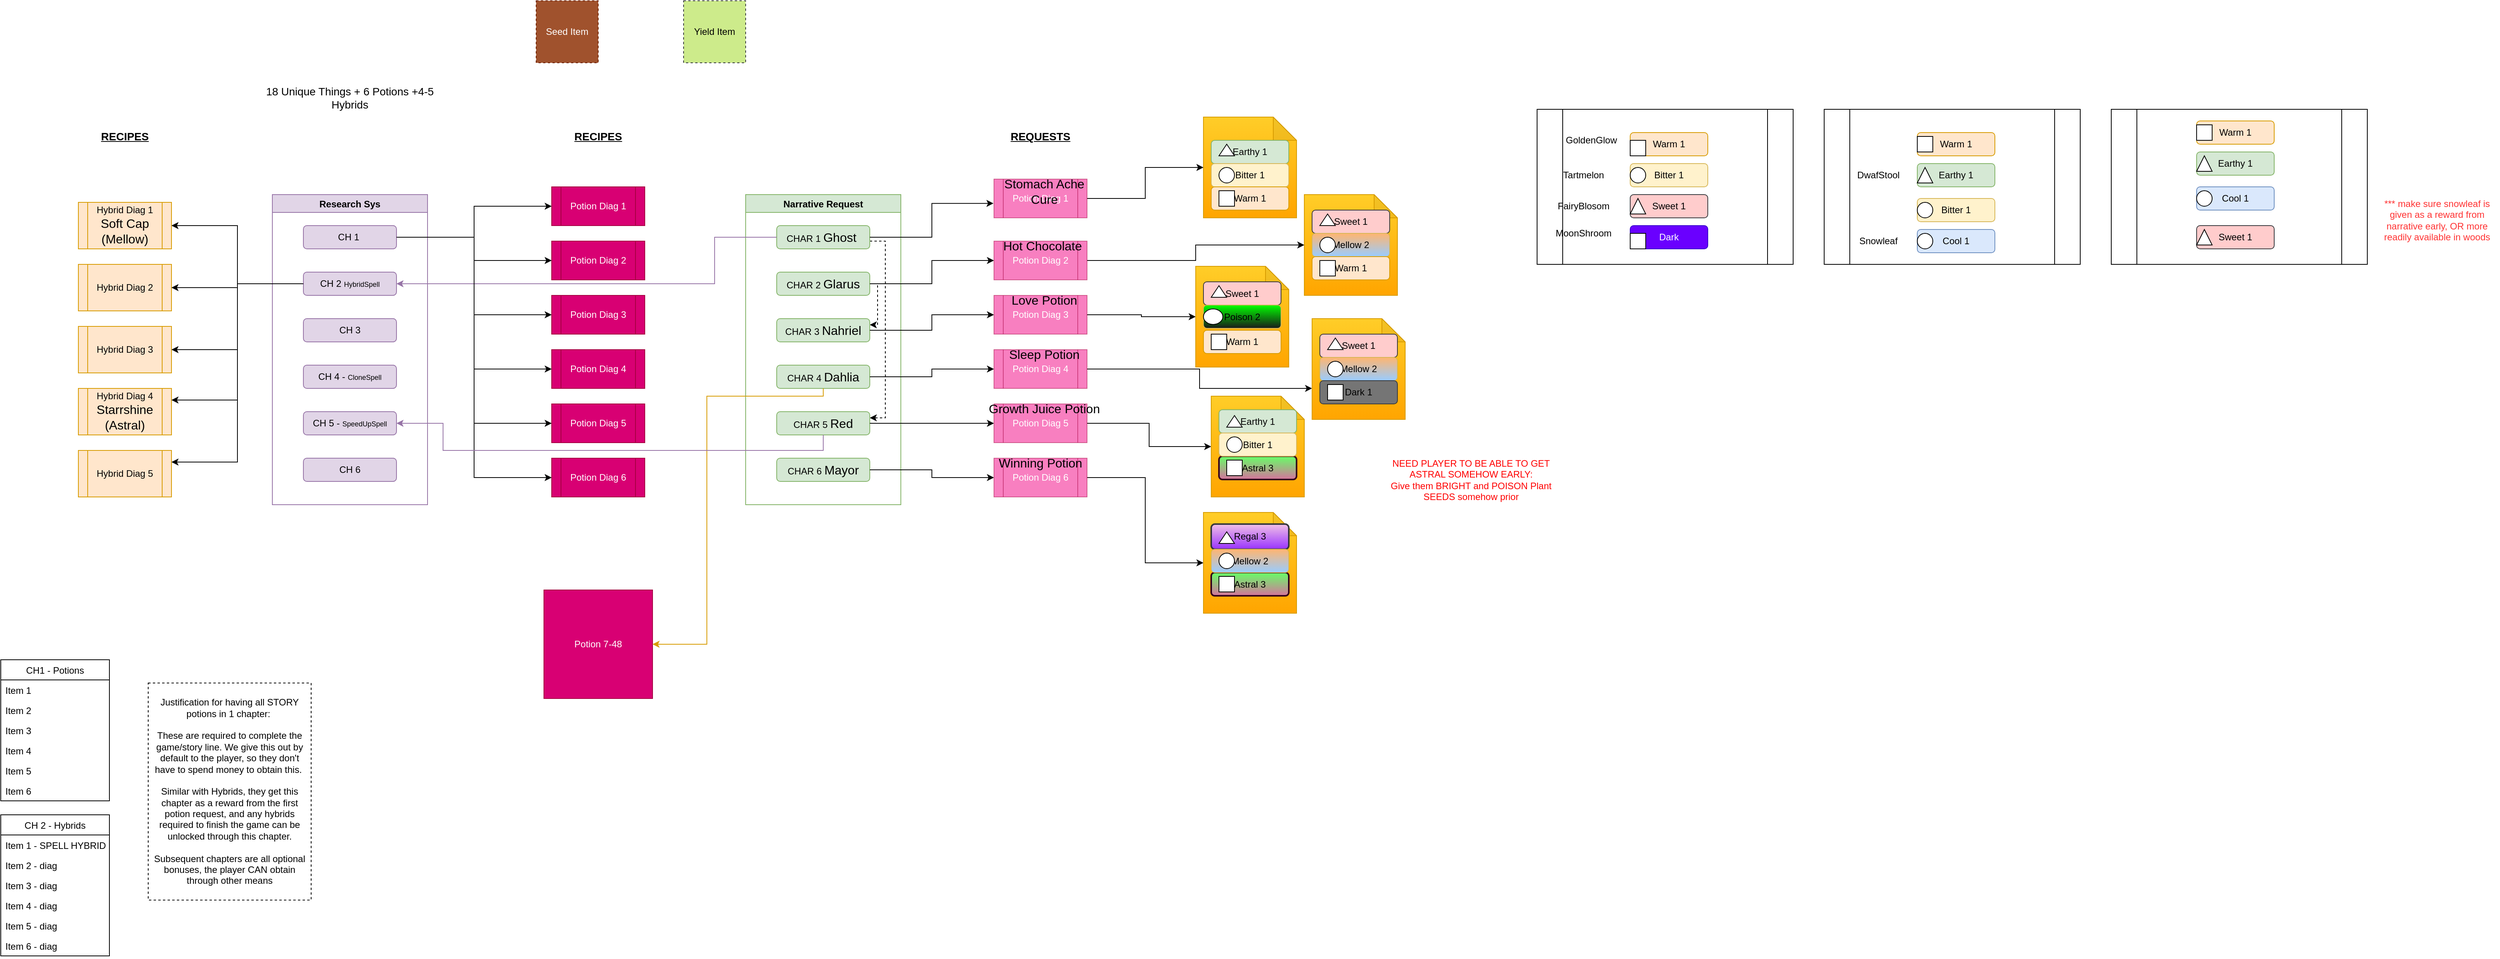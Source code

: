 <mxfile version="14.6.13" type="device"><diagram id="uT1UELil1JjXbuMWrujT" name="Page-1"><mxGraphModel dx="2412" dy="1988" grid="1" gridSize="10" guides="1" tooltips="1" connect="1" arrows="1" fold="1" page="1" pageScale="1" pageWidth="850" pageHeight="1100" math="0" shadow="0"><root><mxCell id="0"/><mxCell id="1" parent="0"/><mxCell id="Gd8MR4Jgwu0kd0tOe9TU-31" value="" style="shape=note;whiteSpace=wrap;html=1;backgroundOutline=1;darkOpacity=0.05;fillColor=#ffcd28;gradientColor=#ffa500;strokeColor=#d79b00;" parent="1" vertex="1"><mxGeometry x="1510" y="240" width="120" height="130" as="geometry"/></mxCell><mxCell id="Gd8MR4Jgwu0kd0tOe9TU-29" value="" style="shape=note;whiteSpace=wrap;html=1;backgroundOutline=1;darkOpacity=0.05;fillColor=#ffcd28;gradientColor=#ffa500;strokeColor=#d79b00;" parent="1" vertex="1"><mxGeometry x="1380" y="140" width="120" height="130" as="geometry"/></mxCell><mxCell id="bsHoY5mJ-_TZzZaeUsKc-1" value="Hybrid Diag 1&lt;br&gt;&lt;span class=&quot;TextRun SCXO101827877 BCX0&quot; lang=&quot;EN-US&quot; style=&quot;margin: 0px ; padding: 0px ; font-size: 12pt ; text-align: left ; background-color: transparent ; font-family: &amp;#34;calibri&amp;#34; , &amp;#34;calibri_msfontservice&amp;#34; , sans-serif ; line-height: 20px&quot;&gt;Soft Cap (Mellow)&lt;/span&gt;" style="shape=process;whiteSpace=wrap;html=1;backgroundOutline=1;flipH=0;flipV=1;fillColor=#ffe6cc;strokeColor=#d79b00;" parent="1" vertex="1"><mxGeometry x="-70" y="250" width="120" height="60" as="geometry"/></mxCell><mxCell id="bsHoY5mJ-_TZzZaeUsKc-2" value="Hybrid Diag 2" style="shape=process;whiteSpace=wrap;html=1;backgroundOutline=1;flipH=0;flipV=1;fillColor=#ffe6cc;strokeColor=#d79b00;" parent="1" vertex="1"><mxGeometry x="-70" y="330" width="120" height="60" as="geometry"/></mxCell><mxCell id="bsHoY5mJ-_TZzZaeUsKc-3" value="Hybrid Diag 3" style="shape=process;whiteSpace=wrap;html=1;backgroundOutline=1;flipH=0;flipV=1;fillColor=#ffe6cc;strokeColor=#d79b00;" parent="1" vertex="1"><mxGeometry x="-70" y="410" width="120" height="60" as="geometry"/></mxCell><mxCell id="bsHoY5mJ-_TZzZaeUsKc-4" value="Hybrid Diag 4&lt;br&gt;&lt;span class=&quot;TextRun SCXO178249816 BCX0&quot; lang=&quot;EN-US&quot; style=&quot;margin: 0px ; padding: 0px ; font-size: 12pt ; text-align: left ; background-color: transparent ; font-family: &amp;#34;calibri&amp;#34; , &amp;#34;calibri_msfontservice&amp;#34; , sans-serif ; line-height: 20px&quot;&gt;Starrshine (Astral)&lt;/span&gt;" style="shape=process;whiteSpace=wrap;html=1;backgroundOutline=1;flipH=0;flipV=1;fillColor=#ffe6cc;strokeColor=#d79b00;" parent="1" vertex="1"><mxGeometry x="-70" y="490" width="120" height="60" as="geometry"/></mxCell><mxCell id="bsHoY5mJ-_TZzZaeUsKc-5" value="Hybrid Diag 5" style="shape=process;whiteSpace=wrap;html=1;backgroundOutline=1;flipH=0;flipV=1;fillColor=#ffe6cc;strokeColor=#d79b00;" parent="1" vertex="1"><mxGeometry x="-70" y="570" width="120" height="60" as="geometry"/></mxCell><mxCell id="bsHoY5mJ-_TZzZaeUsKc-7" value="Research Sys" style="swimlane;fillColor=#e1d5e7;strokeColor=#9673a6;" parent="1" vertex="1"><mxGeometry x="180" y="240" width="200" height="400" as="geometry"/></mxCell><mxCell id="bsHoY5mJ-_TZzZaeUsKc-8" value="CH 1&amp;nbsp;" style="rounded=1;whiteSpace=wrap;html=1;spacingTop=0;fillColor=#e1d5e7;strokeColor=#9673a6;" parent="bsHoY5mJ-_TZzZaeUsKc-7" vertex="1"><mxGeometry x="40" y="40" width="120" height="30" as="geometry"/></mxCell><mxCell id="bsHoY5mJ-_TZzZaeUsKc-9" value="CH 2 &lt;span class=&quot;TextRun SCXO189981735 BCX0&quot; lang=&quot;EN-US&quot; style=&quot;animation: 0s ease 0s 1 normal none running none ; appearance: none ; backface-visibility: visible ; background: none 0% 0% / auto repeat scroll padding-box border-box rgba(0 , 0 , 0 , 0) ; border-color: rgb(0 , 0 , 0) ; border-collapse: separate ; border-width: 0px ; border-style: none ; border-spacing: 0px ; border-radius: 0px ; box-shadow: none ; box-sizing: content-box ; caption-side: top ; clear: none ; clip: auto ; content: normal ; cursor: text ; direction: ltr ; display: inline ; empty-cells: show ; float: none ; font-family: &amp;#34;wordvisi_msfontservice&amp;#34; , &amp;#34;calibri&amp;#34; , &amp;#34;calibri_msfontservice&amp;#34; , sans-serif ; height: auto ; line-height: 20px ; list-style: outside none disc ; margin: 0px ; max-height: none ; max-width: none ; min-height: 0px ; min-width: 0px ; opacity: 1 ; outline: rgb(0 , 0 , 0) none 0px ; overflow: visible ; overflow-wrap: break-word ; padding: 0px ; perspective: none ; perspective-origin: 0px 0px ; position: static ; resize: none ; speak: normal ; table-layout: auto ; text-align: left ; text-overflow: clip ; text-shadow: none ; transform: none ; transform-origin: 0px 0px ; transform-style: flat ; transition: all 0s ease 0s ; unicode-bidi: normal ; vertical-align: baseline ; visibility: visible ; width: auto ; word-break: normal ; z-index: auto ; zoom: 1&quot;&gt;&lt;span class=&quot;NormalTextRun SCXO189981735 BCX0&quot; style=&quot;background-color: inherit&quot;&gt;&lt;font style=&quot;font-size: 9px&quot;&gt;HybridSpell&lt;/font&gt;&lt;/span&gt;&lt;/span&gt;" style="rounded=1;whiteSpace=wrap;html=1;spacingTop=0;fillColor=#e1d5e7;strokeColor=#9673a6;" parent="bsHoY5mJ-_TZzZaeUsKc-7" vertex="1"><mxGeometry x="40" y="100" width="120" height="30" as="geometry"/></mxCell><mxCell id="bsHoY5mJ-_TZzZaeUsKc-13" value="CH 3" style="rounded=1;whiteSpace=wrap;html=1;spacingTop=0;fillColor=#e1d5e7;strokeColor=#9673a6;" parent="bsHoY5mJ-_TZzZaeUsKc-7" vertex="1"><mxGeometry x="40" y="160" width="120" height="30" as="geometry"/></mxCell><mxCell id="bsHoY5mJ-_TZzZaeUsKc-14" value="CH 4 -&amp;nbsp;&lt;span style=&quot;font-size: 9px&quot;&gt;CloneSpell&lt;/span&gt;" style="rounded=1;whiteSpace=wrap;html=1;spacingTop=0;fillColor=#e1d5e7;strokeColor=#9673a6;" parent="bsHoY5mJ-_TZzZaeUsKc-7" vertex="1"><mxGeometry x="40" y="220" width="120" height="30" as="geometry"/></mxCell><mxCell id="bsHoY5mJ-_TZzZaeUsKc-15" value="CH 5 -&amp;nbsp;&lt;span class=&quot;TextRun  BCX0 SCXO132375870&quot; lang=&quot;EN-US&quot; style=&quot;animation: 0s ease 0s 1 normal none running none ; appearance: none ; backface-visibility: visible ; background: none 0% 0% / auto repeat scroll padding-box border-box rgba(0 , 0 , 0 , 0) ; border-color: rgb(0 , 0 , 0) ; border-collapse: separate ; border-width: 0px ; border-style: none ; border-spacing: 0px ; border-radius: 0px ; box-shadow: none ; box-sizing: content-box ; caption-side: top ; clear: none ; clip: auto ; content: normal ; cursor: text ; direction: ltr ; display: inline ; empty-cells: show ; float: none ; font-family: &amp;#34;wordvisi_msfontservice&amp;#34; , &amp;#34;calibri&amp;#34; , &amp;#34;calibri_msfontservice&amp;#34; , sans-serif ; height: auto ; line-height: 20px ; list-style: outside none disc ; margin: 0px ; max-height: none ; max-width: none ; min-height: 0px ; min-width: 0px ; opacity: 1 ; outline: rgb(0 , 0 , 0) none 0px ; overflow: visible ; overflow-wrap: break-word ; padding: 0px ; perspective: none ; perspective-origin: 0px 0px ; position: static ; resize: none ; speak: normal ; table-layout: auto ; text-align: left ; text-overflow: clip ; text-shadow: none ; transform: none ; transform-origin: 0px 0px ; transform-style: flat ; transition: all 0s ease 0s ; unicode-bidi: normal ; vertical-align: baseline ; visibility: visible ; width: auto ; word-break: normal ; z-index: auto ; zoom: 1&quot;&gt;&lt;span class=&quot;NormalTextRun  BCX0 SCXO132375870&quot; style=&quot;background-color: inherit&quot;&gt;&lt;font style=&quot;font-size: 9px&quot;&gt;SpeedUpSpell&lt;/font&gt;&lt;/span&gt;&lt;/span&gt;" style="rounded=1;whiteSpace=wrap;html=1;spacingTop=0;fillColor=#e1d5e7;strokeColor=#9673a6;" parent="bsHoY5mJ-_TZzZaeUsKc-7" vertex="1"><mxGeometry x="40" y="280" width="120" height="30" as="geometry"/></mxCell><mxCell id="bsHoY5mJ-_TZzZaeUsKc-16" value="CH 6" style="rounded=1;whiteSpace=wrap;html=1;spacingTop=0;fillColor=#e1d5e7;strokeColor=#9673a6;" parent="bsHoY5mJ-_TZzZaeUsKc-7" vertex="1"><mxGeometry x="40" y="340" width="120" height="30" as="geometry"/></mxCell><mxCell id="bsHoY5mJ-_TZzZaeUsKc-18" value="Potion Diag 1" style="shape=process;whiteSpace=wrap;html=1;backgroundOutline=1;flipH=0;flipV=1;fillColor=#d80073;fontColor=#ffffff;strokeColor=#A50040;" parent="1" vertex="1"><mxGeometry x="540" y="230" width="120" height="50" as="geometry"/></mxCell><mxCell id="bsHoY5mJ-_TZzZaeUsKc-19" value="Potion&amp;nbsp;Diag 2" style="shape=process;whiteSpace=wrap;html=1;backgroundOutline=1;flipH=0;flipV=1;fillColor=#d80073;fontColor=#ffffff;strokeColor=#A50040;" parent="1" vertex="1"><mxGeometry x="540" y="300" width="120" height="50" as="geometry"/></mxCell><mxCell id="bsHoY5mJ-_TZzZaeUsKc-20" value="Potion&amp;nbsp;Diag 3" style="shape=process;whiteSpace=wrap;html=1;backgroundOutline=1;flipH=0;flipV=1;fillColor=#d80073;fontColor=#ffffff;strokeColor=#A50040;" parent="1" vertex="1"><mxGeometry x="540" y="370" width="120" height="50" as="geometry"/></mxCell><mxCell id="bsHoY5mJ-_TZzZaeUsKc-21" value="Potion&amp;nbsp;Diag 4" style="shape=process;whiteSpace=wrap;html=1;backgroundOutline=1;flipH=0;flipV=1;fillColor=#d80073;fontColor=#ffffff;strokeColor=#A50040;" parent="1" vertex="1"><mxGeometry x="540" y="440" width="120" height="50" as="geometry"/></mxCell><mxCell id="bsHoY5mJ-_TZzZaeUsKc-22" value="Potion&amp;nbsp;Diag 5" style="shape=process;whiteSpace=wrap;html=1;backgroundOutline=1;flipH=0;flipV=1;fillColor=#d80073;fontColor=#ffffff;strokeColor=#A50040;" parent="1" vertex="1"><mxGeometry x="540" y="510" width="120" height="50" as="geometry"/></mxCell><mxCell id="bsHoY5mJ-_TZzZaeUsKc-23" value="Narrative Request" style="swimlane;fillColor=#d5e8d4;strokeColor=#82b366;" parent="1" vertex="1"><mxGeometry x="790" y="240" width="200" height="400" as="geometry"/></mxCell><mxCell id="N8MFy9EIw428x7Nb6Rzu-16" style="edgeStyle=orthogonalEdgeStyle;rounded=0;orthogonalLoop=1;jettySize=auto;html=1;entryX=1;entryY=0.25;entryDx=0;entryDy=0;dashed=1;" parent="bsHoY5mJ-_TZzZaeUsKc-23" source="bsHoY5mJ-_TZzZaeUsKc-24" target="bsHoY5mJ-_TZzZaeUsKc-28" edge="1"><mxGeometry relative="1" as="geometry"><Array as="points"><mxPoint x="180" y="60"/><mxPoint x="180" y="288"/><mxPoint x="160" y="288"/></Array></mxGeometry></mxCell><mxCell id="bsHoY5mJ-_TZzZaeUsKc-24" value="CHAR 1&amp;nbsp;&lt;span class=&quot;TextRun SCXO230182709 BCX0&quot; lang=&quot;EN-US&quot; style=&quot;animation: 0s ease 0s 1 normal none running none ; appearance: none ; backface-visibility: visible ; background: none 0% 0% / auto repeat scroll padding-box border-box rgba(0 , 0 , 0 , 0) ; border-color: rgb(0 , 0 , 0) ; border-collapse: collapse ; border-width: 0px ; border-style: none ; border-spacing: 1.2px ; border-radius: 0px ; box-shadow: none ; box-sizing: content-box ; caption-side: top ; clear: none ; clip: auto ; content: normal ; cursor: text ; direction: ltr ; display: inline ; empty-cells: show ; float: none ; font-family: &amp;#34;calibri&amp;#34; , &amp;#34;calibri_msfontservice&amp;#34; , sans-serif ; font-size: 16px ; height: auto ; line-height: 20px ; list-style: outside none disc ; margin: 0px ; max-height: none ; max-width: none ; min-height: 0px ; min-width: 0px ; opacity: 1 ; outline: rgb(0 , 0 , 0) none 0px ; overflow: visible ; overflow-wrap: break-word ; padding: 0px ; perspective: none ; perspective-origin: 0px 0px ; position: static ; resize: none ; speak: normal ; table-layout: auto ; text-align: left ; text-overflow: clip ; text-shadow: none ; transform: none ; transform-origin: 0px 0px ; transform-style: flat ; transition: all 0s ease 0s ; unicode-bidi: normal ; vertical-align: baseline ; visibility: visible ; width: auto ; word-break: break-word ; z-index: auto ; zoom: 1&quot;&gt;&lt;span class=&quot;NormalTextRun SCXO230182709 BCX0&quot; style=&quot;background-color: inherit&quot;&gt;Ghost&amp;nbsp;&lt;/span&gt;&lt;/span&gt;" style="rounded=1;whiteSpace=wrap;html=1;spacingTop=0;fillColor=#d5e8d4;strokeColor=#82b366;" parent="bsHoY5mJ-_TZzZaeUsKc-23" vertex="1"><mxGeometry x="40" y="40" width="120" height="30" as="geometry"/></mxCell><mxCell id="N8MFy9EIw428x7Nb6Rzu-17" style="edgeStyle=orthogonalEdgeStyle;rounded=0;orthogonalLoop=1;jettySize=auto;html=1;entryX=1;entryY=0.25;entryDx=0;entryDy=0;dashed=1;" parent="bsHoY5mJ-_TZzZaeUsKc-23" source="bsHoY5mJ-_TZzZaeUsKc-25" target="bsHoY5mJ-_TZzZaeUsKc-26" edge="1"><mxGeometry relative="1" as="geometry"><Array as="points"><mxPoint x="170" y="115"/><mxPoint x="170" y="168"/><mxPoint x="160" y="168"/></Array></mxGeometry></mxCell><mxCell id="bsHoY5mJ-_TZzZaeUsKc-25" value="CHAR&amp;nbsp;2&amp;nbsp;&lt;span class=&quot;TextRun SCXO203494840 BCX0&quot; lang=&quot;EN-US&quot; style=&quot;animation: 0s ease 0s 1 normal none running none ; appearance: none ; backface-visibility: visible ; background: none 0% 0% / auto repeat scroll padding-box border-box rgba(0 , 0 , 0 , 0) ; border-color: rgb(0 , 0 , 0) ; border-collapse: collapse ; border-width: 0px ; border-style: none ; border-spacing: 1.2px ; border-radius: 0px ; box-shadow: none ; box-sizing: content-box ; caption-side: top ; clear: none ; clip: auto ; content: normal ; cursor: text ; direction: ltr ; display: inline ; empty-cells: show ; float: none ; font-family: &amp;#34;wordvisi_msfontservice&amp;#34; , &amp;#34;calibri&amp;#34; , &amp;#34;calibri_msfontservice&amp;#34; , sans-serif ; font-size: 16px ; height: auto ; line-height: 20px ; list-style: outside none disc ; margin: 0px ; max-height: none ; max-width: none ; min-height: 0px ; min-width: 0px ; opacity: 1 ; outline: rgb(0 , 0 , 0) none 0px ; overflow: visible ; overflow-wrap: break-word ; padding: 0px ; perspective: none ; perspective-origin: 0px 0px ; position: static ; resize: none ; speak: normal ; table-layout: auto ; text-align: left ; text-overflow: clip ; text-shadow: none ; transform: none ; transform-origin: 0px 0px ; transform-style: flat ; transition: all 0s ease 0s ; unicode-bidi: normal ; vertical-align: baseline ; visibility: visible ; width: auto ; word-break: break-word ; z-index: auto ; zoom: 1&quot;&gt;&lt;span class=&quot;NormalTextRun SCXO203494840 BCX0&quot; style=&quot;background-color: inherit&quot;&gt;Glarus&lt;/span&gt;&lt;/span&gt;" style="rounded=1;whiteSpace=wrap;html=1;spacingTop=0;fillColor=#d5e8d4;strokeColor=#82b366;" parent="bsHoY5mJ-_TZzZaeUsKc-23" vertex="1"><mxGeometry x="40" y="100" width="120" height="30" as="geometry"/></mxCell><mxCell id="bsHoY5mJ-_TZzZaeUsKc-26" value="CHAR&amp;nbsp;3&amp;nbsp;&lt;span class=&quot;TextRun SCXO221074860 BCX0&quot; lang=&quot;EN-US&quot; style=&quot;animation: 0s ease 0s 1 normal none running none ; appearance: none ; backface-visibility: visible ; background: none 0% 0% / auto repeat scroll padding-box border-box rgba(0 , 0 , 0 , 0) ; border-color: rgb(0 , 0 , 0) ; border-collapse: collapse ; border-width: 0px ; border-style: none ; border-spacing: 1.2px ; border-radius: 0px ; box-shadow: none ; box-sizing: content-box ; caption-side: top ; clear: none ; clip: auto ; content: normal ; cursor: text ; direction: ltr ; display: inline ; empty-cells: show ; float: none ; font-family: &amp;#34;wordvisi_msfontservice&amp;#34; , &amp;#34;calibri&amp;#34; , &amp;#34;calibri_msfontservice&amp;#34; , sans-serif ; font-size: 16px ; height: auto ; line-height: 20px ; list-style: outside none disc ; margin: 0px ; max-height: none ; max-width: none ; min-height: 0px ; min-width: 0px ; opacity: 1 ; outline: rgb(0 , 0 , 0) none 0px ; overflow: visible ; overflow-wrap: break-word ; padding: 0px ; perspective: none ; perspective-origin: 0px 0px ; position: static ; resize: none ; speak: normal ; table-layout: auto ; text-align: left ; text-overflow: clip ; text-shadow: none ; transform: none ; transform-origin: 0px 0px ; transform-style: flat ; transition: all 0s ease 0s ; unicode-bidi: normal ; vertical-align: baseline ; visibility: visible ; width: auto ; word-break: break-word ; z-index: auto ; zoom: 1&quot;&gt;&lt;span class=&quot;NormalTextRun SCXO221074860 BCX0&quot; style=&quot;background-color: inherit&quot;&gt;Nahriel&lt;/span&gt;&lt;/span&gt;" style="rounded=1;whiteSpace=wrap;html=1;spacingTop=0;fillColor=#d5e8d4;strokeColor=#82b366;" parent="bsHoY5mJ-_TZzZaeUsKc-23" vertex="1"><mxGeometry x="40" y="160" width="120" height="30" as="geometry"/></mxCell><mxCell id="bsHoY5mJ-_TZzZaeUsKc-27" value="CHAR&amp;nbsp;4&amp;nbsp;&lt;span class=&quot;TextRun SCXO50208328 BCX0&quot; lang=&quot;EN-US&quot; style=&quot;animation: 0s ease 0s 1 normal none running none ; appearance: none ; backface-visibility: visible ; background: none 0% 0% / auto repeat scroll padding-box border-box rgba(0 , 0 , 0 , 0) ; border-color: rgb(0 , 0 , 0) ; border-collapse: collapse ; border-width: 0px ; border-style: none ; border-spacing: 1.2px ; border-radius: 0px ; box-shadow: none ; box-sizing: content-box ; caption-side: top ; clear: none ; clip: auto ; content: normal ; cursor: text ; direction: ltr ; display: inline ; empty-cells: show ; float: none ; font-family: &amp;#34;wordvisi_msfontservice&amp;#34; , &amp;#34;calibri&amp;#34; , &amp;#34;calibri_msfontservice&amp;#34; , sans-serif ; font-size: 16px ; height: auto ; line-height: 20px ; list-style: outside none disc ; margin: 0px ; max-height: none ; max-width: none ; min-height: 0px ; min-width: 0px ; opacity: 1 ; outline: rgb(0 , 0 , 0) none 0px ; overflow: visible ; overflow-wrap: break-word ; padding: 0px ; perspective: none ; perspective-origin: 0px 0px ; position: static ; resize: none ; speak: normal ; table-layout: auto ; text-align: left ; text-overflow: clip ; text-shadow: none ; transform: none ; transform-origin: 0px 0px ; transform-style: flat ; transition: all 0s ease 0s ; unicode-bidi: normal ; vertical-align: baseline ; visibility: visible ; width: auto ; word-break: break-word ; z-index: auto ; zoom: 1&quot;&gt;&lt;span class=&quot;NormalTextRun SCXO50208328 BCX0&quot; style=&quot;background-color: inherit&quot;&gt;Dahlia&lt;/span&gt;&lt;/span&gt;" style="rounded=1;whiteSpace=wrap;html=1;spacingTop=0;fillColor=#d5e8d4;strokeColor=#82b366;" parent="bsHoY5mJ-_TZzZaeUsKc-23" vertex="1"><mxGeometry x="40" y="220" width="120" height="30" as="geometry"/></mxCell><mxCell id="bsHoY5mJ-_TZzZaeUsKc-28" value="CHAR&amp;nbsp;5&amp;nbsp;&lt;span class=&quot;TextRun SCXO23107805 BCX0&quot; lang=&quot;EN-US&quot; style=&quot;animation: 0s ease 0s 1 normal none running none ; appearance: none ; backface-visibility: visible ; background: none 0% 0% / auto repeat scroll padding-box border-box rgba(0 , 0 , 0 , 0) ; border-color: rgb(0 , 0 , 0) ; border-collapse: collapse ; border-width: 0px ; border-style: none ; border-spacing: 1.2px ; border-radius: 0px ; box-shadow: none ; box-sizing: content-box ; caption-side: top ; clear: none ; clip: auto ; content: normal ; cursor: text ; direction: ltr ; display: inline ; empty-cells: show ; float: none ; font-family: &amp;#34;wordvisi_msfontservice&amp;#34; , &amp;#34;calibri&amp;#34; , &amp;#34;calibri_msfontservice&amp;#34; , sans-serif ; font-size: 16px ; height: auto ; line-height: 20px ; list-style: outside none disc ; margin: 0px ; max-height: none ; max-width: none ; min-height: 0px ; min-width: 0px ; opacity: 1 ; outline: rgb(0 , 0 , 0) none 0px ; overflow: visible ; overflow-wrap: break-word ; padding: 0px ; perspective: none ; perspective-origin: 0px 0px ; position: static ; resize: none ; speak: normal ; table-layout: auto ; text-align: left ; text-overflow: clip ; text-shadow: none ; transform: none ; transform-origin: 0px 0px ; transform-style: flat ; transition: all 0s ease 0s ; unicode-bidi: normal ; vertical-align: baseline ; visibility: visible ; width: auto ; word-break: break-word ; z-index: auto ; zoom: 1&quot;&gt;&lt;span class=&quot;NormalTextRun SCXO23107805 BCX0&quot; style=&quot;background-color: inherit&quot;&gt;Red&lt;/span&gt;&lt;/span&gt;" style="rounded=1;whiteSpace=wrap;html=1;spacingTop=0;fillColor=#d5e8d4;strokeColor=#82b366;" parent="bsHoY5mJ-_TZzZaeUsKc-23" vertex="1"><mxGeometry x="40" y="280" width="120" height="30" as="geometry"/></mxCell><mxCell id="bsHoY5mJ-_TZzZaeUsKc-29" value="CHAR&amp;nbsp;6&amp;nbsp;&lt;span class=&quot;TextRun SCXO5445031 BCX0&quot; lang=&quot;EN-US&quot; style=&quot;animation: 0s ease 0s 1 normal none running none ; appearance: none ; backface-visibility: visible ; background: none 0% 0% / auto repeat scroll padding-box border-box rgba(0 , 0 , 0 , 0) ; border-color: rgb(0 , 0 , 0) ; border-collapse: collapse ; border-width: 0px ; border-style: none ; border-spacing: 1.2px ; border-radius: 0px ; box-shadow: none ; box-sizing: content-box ; caption-side: top ; clear: none ; clip: auto ; content: normal ; cursor: text ; direction: ltr ; display: inline ; empty-cells: show ; float: none ; font-family: &amp;#34;wordvisi_msfontservice&amp;#34; , &amp;#34;calibri&amp;#34; , &amp;#34;calibri_msfontservice&amp;#34; , sans-serif ; font-size: 16px ; height: auto ; line-height: 20px ; list-style: outside none disc ; margin: 0px ; max-height: none ; max-width: none ; min-height: 0px ; min-width: 0px ; opacity: 1 ; outline: rgb(0 , 0 , 0) none 0px ; overflow: visible ; overflow-wrap: break-word ; padding: 0px ; perspective: none ; perspective-origin: 0px 0px ; position: static ; resize: none ; speak: normal ; table-layout: auto ; text-align: left ; text-overflow: clip ; text-shadow: none ; transform: none ; transform-origin: 0px 0px ; transform-style: flat ; transition: all 0s ease 0s ; unicode-bidi: normal ; vertical-align: baseline ; visibility: visible ; width: auto ; word-break: break-word ; z-index: auto ; zoom: 1&quot;&gt;&lt;span class=&quot;NormalTextRun SCXO5445031 BCX0&quot; style=&quot;background-color: inherit&quot;&gt;Mayor&lt;/span&gt;&lt;/span&gt;" style="rounded=1;whiteSpace=wrap;html=1;spacingTop=0;fillColor=#d5e8d4;strokeColor=#82b366;" parent="bsHoY5mJ-_TZzZaeUsKc-23" vertex="1"><mxGeometry x="40" y="340" width="120" height="30" as="geometry"/></mxCell><mxCell id="bsHoY5mJ-_TZzZaeUsKc-30" value="Potion&amp;nbsp;Diag 6" style="shape=process;whiteSpace=wrap;html=1;backgroundOutline=1;flipH=0;flipV=1;fillColor=#d80073;fontColor=#ffffff;strokeColor=#A50040;" parent="1" vertex="1"><mxGeometry x="540" y="580" width="120" height="50" as="geometry"/></mxCell><mxCell id="bsHoY5mJ-_TZzZaeUsKc-31" value="Potion 7-48" style="whiteSpace=wrap;html=1;aspect=fixed;fillColor=#d80073;fontColor=#ffffff;strokeColor=#A50040;" parent="1" vertex="1"><mxGeometry x="530" y="750" width="140" height="140" as="geometry"/></mxCell><mxCell id="bsHoY5mJ-_TZzZaeUsKc-35" style="edgeStyle=orthogonalEdgeStyle;rounded=0;orthogonalLoop=1;jettySize=auto;html=1;entryX=1;entryY=0.5;entryDx=0;entryDy=0;fillColor=#e1d5e7;strokeColor=#9673a6;" parent="1" source="bsHoY5mJ-_TZzZaeUsKc-24" target="bsHoY5mJ-_TZzZaeUsKc-9" edge="1"><mxGeometry relative="1" as="geometry"><Array as="points"><mxPoint x="750" y="295"/><mxPoint x="750" y="355"/></Array></mxGeometry></mxCell><mxCell id="bsHoY5mJ-_TZzZaeUsKc-36" style="edgeStyle=orthogonalEdgeStyle;rounded=0;orthogonalLoop=1;jettySize=auto;html=1;fillColor=#ffe6cc;strokeColor=#d79b00;" parent="1" source="bsHoY5mJ-_TZzZaeUsKc-27" target="bsHoY5mJ-_TZzZaeUsKc-31" edge="1"><mxGeometry relative="1" as="geometry"><Array as="points"><mxPoint x="890" y="500"/><mxPoint x="740" y="500"/><mxPoint x="740" y="820"/></Array></mxGeometry></mxCell><mxCell id="Gd8MR4Jgwu0kd0tOe9TU-33" style="edgeStyle=orthogonalEdgeStyle;rounded=0;orthogonalLoop=1;jettySize=auto;html=1;entryX=0;entryY=0.5;entryDx=0;entryDy=0;entryPerimeter=0;" parent="1" source="bsHoY5mJ-_TZzZaeUsKc-38" target="Gd8MR4Jgwu0kd0tOe9TU-29" edge="1"><mxGeometry relative="1" as="geometry"/></mxCell><mxCell id="bsHoY5mJ-_TZzZaeUsKc-38" value="Potion Diag 1" style="shape=process;whiteSpace=wrap;html=1;backgroundOutline=1;flipH=0;flipV=1;fontColor=#ffffff;strokeColor=#A50040;fillColor=#F20081;opacity=50;" parent="1" vertex="1"><mxGeometry x="1110" y="220" width="120" height="50" as="geometry"/></mxCell><mxCell id="bsHoY5mJ-_TZzZaeUsKc-39" style="edgeStyle=orthogonalEdgeStyle;rounded=0;orthogonalLoop=1;jettySize=auto;html=1;entryX=-0.005;entryY=0.373;entryDx=0;entryDy=0;entryPerimeter=0;fontSize=9;" parent="1" source="bsHoY5mJ-_TZzZaeUsKc-24" target="bsHoY5mJ-_TZzZaeUsKc-38" edge="1"><mxGeometry relative="1" as="geometry"/></mxCell><mxCell id="bsHoY5mJ-_TZzZaeUsKc-40" value="&lt;b&gt;&lt;font style=&quot;font-size: 14px&quot;&gt;&lt;u&gt;REQUESTS&lt;/u&gt;&lt;/font&gt;&lt;/b&gt;" style="text;html=1;strokeColor=none;fillColor=none;align=center;verticalAlign=middle;whiteSpace=wrap;rounded=0;fontSize=9;" parent="1" vertex="1"><mxGeometry x="1100" y="140" width="140" height="50" as="geometry"/></mxCell><mxCell id="bsHoY5mJ-_TZzZaeUsKc-41" value="&lt;b&gt;&lt;font style=&quot;font-size: 14px&quot;&gt;&lt;u&gt;RECIPES&lt;/u&gt;&lt;/font&gt;&lt;/b&gt;" style="text;html=1;strokeColor=none;fillColor=none;align=center;verticalAlign=middle;whiteSpace=wrap;rounded=0;fontSize=9;" parent="1" vertex="1"><mxGeometry x="530" y="140" width="140" height="50" as="geometry"/></mxCell><mxCell id="bsHoY5mJ-_TZzZaeUsKc-42" value="&lt;b&gt;&lt;font style=&quot;font-size: 14px&quot;&gt;&lt;u&gt;RECIPES&lt;/u&gt;&lt;/font&gt;&lt;/b&gt;" style="text;html=1;strokeColor=none;fillColor=none;align=center;verticalAlign=middle;whiteSpace=wrap;rounded=0;fontSize=9;" parent="1" vertex="1"><mxGeometry x="-80" y="140" width="140" height="50" as="geometry"/></mxCell><mxCell id="Gd8MR4Jgwu0kd0tOe9TU-34" style="edgeStyle=orthogonalEdgeStyle;rounded=0;orthogonalLoop=1;jettySize=auto;html=1;entryX=0;entryY=0.5;entryDx=0;entryDy=0;entryPerimeter=0;" parent="1" source="bsHoY5mJ-_TZzZaeUsKc-43" target="Gd8MR4Jgwu0kd0tOe9TU-31" edge="1"><mxGeometry relative="1" as="geometry"/></mxCell><mxCell id="bsHoY5mJ-_TZzZaeUsKc-43" value="Potion&amp;nbsp;Diag 2" style="shape=process;whiteSpace=wrap;html=1;backgroundOutline=1;flipH=0;flipV=1;fontColor=#ffffff;strokeColor=#A50040;fillColor=#F20081;opacity=50;" parent="1" vertex="1"><mxGeometry x="1110" y="300" width="120" height="50" as="geometry"/></mxCell><mxCell id="Gd8MR4Jgwu0kd0tOe9TU-35" style="edgeStyle=orthogonalEdgeStyle;rounded=0;orthogonalLoop=1;jettySize=auto;html=1;" parent="1" source="bsHoY5mJ-_TZzZaeUsKc-44" target="Gd8MR4Jgwu0kd0tOe9TU-32" edge="1"><mxGeometry relative="1" as="geometry"/></mxCell><mxCell id="bsHoY5mJ-_TZzZaeUsKc-44" value="Potion&amp;nbsp;Diag 3" style="shape=process;whiteSpace=wrap;html=1;backgroundOutline=1;flipH=0;flipV=1;fontColor=#ffffff;strokeColor=#A50040;fillColor=#F20081;opacity=50;" parent="1" vertex="1"><mxGeometry x="1110" y="370" width="120" height="50" as="geometry"/></mxCell><mxCell id="Gd8MR4Jgwu0kd0tOe9TU-46" style="edgeStyle=orthogonalEdgeStyle;rounded=0;orthogonalLoop=1;jettySize=auto;html=1;entryX=0;entryY=0.692;entryDx=0;entryDy=0;entryPerimeter=0;" parent="1" source="bsHoY5mJ-_TZzZaeUsKc-45" target="Gd8MR4Jgwu0kd0tOe9TU-36" edge="1"><mxGeometry relative="1" as="geometry"/></mxCell><mxCell id="bsHoY5mJ-_TZzZaeUsKc-45" value="Potion&amp;nbsp;Diag 4" style="shape=process;whiteSpace=wrap;html=1;backgroundOutline=1;flipH=0;flipV=1;fontColor=#ffffff;strokeColor=#A50040;fillColor=#F20081;opacity=50;" parent="1" vertex="1"><mxGeometry x="1110" y="440" width="120" height="50" as="geometry"/></mxCell><mxCell id="Gd8MR4Jgwu0kd0tOe9TU-57" style="edgeStyle=orthogonalEdgeStyle;rounded=0;orthogonalLoop=1;jettySize=auto;html=1;entryX=0;entryY=0.5;entryDx=0;entryDy=0;entryPerimeter=0;" parent="1" source="bsHoY5mJ-_TZzZaeUsKc-46" target="Gd8MR4Jgwu0kd0tOe9TU-47" edge="1"><mxGeometry relative="1" as="geometry"/></mxCell><mxCell id="bsHoY5mJ-_TZzZaeUsKc-46" value="Potion&amp;nbsp;Diag 5" style="shape=process;whiteSpace=wrap;html=1;backgroundOutline=1;flipH=0;flipV=1;fontColor=#ffffff;strokeColor=#A50040;fillColor=#F20081;opacity=50;" parent="1" vertex="1"><mxGeometry x="1110" y="510" width="120" height="50" as="geometry"/></mxCell><mxCell id="Gd8MR4Jgwu0kd0tOe9TU-67" style="edgeStyle=orthogonalEdgeStyle;rounded=0;orthogonalLoop=1;jettySize=auto;html=1;entryX=0;entryY=0.5;entryDx=0;entryDy=0;entryPerimeter=0;" parent="1" source="bsHoY5mJ-_TZzZaeUsKc-47" target="Gd8MR4Jgwu0kd0tOe9TU-58" edge="1"><mxGeometry relative="1" as="geometry"/></mxCell><mxCell id="bsHoY5mJ-_TZzZaeUsKc-47" value="Potion&amp;nbsp;Diag 6" style="shape=process;whiteSpace=wrap;html=1;backgroundOutline=1;flipH=0;flipV=1;fontColor=#ffffff;strokeColor=#A50040;fillColor=#F20081;opacity=50;" parent="1" vertex="1"><mxGeometry x="1110" y="580" width="120" height="50" as="geometry"/></mxCell><mxCell id="bsHoY5mJ-_TZzZaeUsKc-49" value="&lt;span class=&quot;TextRun SCXO233882301 BCX0&quot; lang=&quot;EN-US&quot; style=&quot;margin: 0px ; padding: 0px ; font-style: normal ; font-weight: normal ; letter-spacing: normal ; text-align: left ; text-indent: 0px ; text-transform: none ; word-spacing: 0px ; background-color: transparent ; text-decoration: none ; font-size: 12pt ; font-family: &amp;#34;calibri&amp;#34; , &amp;#34;calibri_msfontservice&amp;#34; , sans-serif ; line-height: 20px&quot;&gt;&lt;span class=&quot;NormalTextRun SCXO233882301 BCX0&quot; style=&quot;margin: 0px ; padding: 0px ; background-color: inherit&quot;&gt;Hot Chocolate&lt;/span&gt;&lt;/span&gt;" style="text;whiteSpace=wrap;html=1;fontSize=14;" parent="1" vertex="1"><mxGeometry x="1120" y="290" width="120" height="40" as="geometry"/></mxCell><mxCell id="bsHoY5mJ-_TZzZaeUsKc-37" value="&lt;span class=&quot;TextRun SCXO257519549 BCX0&quot; lang=&quot;EN-US&quot; style=&quot;margin: 0px ; padding: 0px ; font-style: normal ; font-weight: normal ; letter-spacing: normal ; text-indent: 0px ; text-transform: none ; word-spacing: 0px ; background-color: transparent ; text-decoration: none ; font-size: 12pt ; font-family: &amp;#34;calibri&amp;#34; , &amp;#34;calibri_msfontservice&amp;#34; , sans-serif ; line-height: 20px&quot;&gt;&lt;span class=&quot;NormalTextRun SCXO257519549 BCX0&quot; style=&quot;margin: 0px ; padding: 0px ; background-color: inherit&quot;&gt;Stomach Ache Cure&lt;/span&gt;&lt;/span&gt;" style="text;whiteSpace=wrap;html=1;fontSize=9;align=center;" parent="1" vertex="1"><mxGeometry x="1110" y="210" width="130" height="40" as="geometry"/></mxCell><mxCell id="bsHoY5mJ-_TZzZaeUsKc-50" value="&lt;span class=&quot;TextRun SCXO220670758 BCX0&quot; lang=&quot;EN-US&quot; style=&quot;margin: 0px; padding: 0px; font-style: normal; font-weight: normal; letter-spacing: normal; text-indent: 0px; text-transform: none; word-spacing: 0px; background-color: transparent; text-decoration: none; font-size: 12pt; font-family: calibri, calibri_msfontservice, sans-serif; line-height: 20px;&quot;&gt;&lt;span class=&quot;NormalTextRun SCXO220670758 BCX0&quot; style=&quot;margin: 0px ; padding: 0px ; background-color: inherit&quot;&gt;Love Potion&lt;/span&gt;&lt;/span&gt;" style="text;whiteSpace=wrap;html=1;fontSize=14;align=center;" parent="1" vertex="1"><mxGeometry x="1120" y="360" width="110" height="40" as="geometry"/></mxCell><mxCell id="bsHoY5mJ-_TZzZaeUsKc-51" value="&lt;span class=&quot;TextRun SCXO220670758 BCX0&quot; lang=&quot;EN-US&quot; style=&quot;margin: 0px ; padding: 0px ; font-style: normal ; font-weight: normal ; letter-spacing: normal ; text-indent: 0px ; text-transform: none ; word-spacing: 0px ; background-color: transparent ; text-decoration: none ; font-size: 12pt ; font-family: &amp;#34;calibri&amp;#34; , &amp;#34;calibri_msfontservice&amp;#34; , sans-serif ; line-height: 20px&quot;&gt;&lt;span class=&quot;NormalTextRun SCXO220670758 BCX0&quot; style=&quot;margin: 0px ; padding: 0px ; background-color: inherit&quot;&gt;Sleep Potion&lt;/span&gt;&lt;/span&gt;" style="text;whiteSpace=wrap;html=1;fontSize=14;align=center;" parent="1" vertex="1"><mxGeometry x="1120" y="430" width="110" height="40" as="geometry"/></mxCell><mxCell id="bsHoY5mJ-_TZzZaeUsKc-52" value="&lt;span class=&quot;TextRun SCXO220670758 BCX0&quot; lang=&quot;EN-US&quot; style=&quot;margin: 0px ; padding: 0px ; font-style: normal ; font-weight: normal ; letter-spacing: normal ; text-indent: 0px ; text-transform: none ; word-spacing: 0px ; background-color: transparent ; text-decoration: none ; font-size: 12pt ; font-family: &amp;#34;calibri&amp;#34; , &amp;#34;calibri_msfontservice&amp;#34; , sans-serif ; line-height: 20px&quot;&gt;&lt;span class=&quot;NormalTextRun SCXO220670758 BCX0&quot; style=&quot;margin: 0px ; padding: 0px ; background-color: inherit&quot;&gt;Growth Juice Potion&lt;/span&gt;&lt;/span&gt;" style="text;whiteSpace=wrap;html=1;fontSize=14;align=center;" parent="1" vertex="1"><mxGeometry x="1095" y="500" width="160" height="40" as="geometry"/></mxCell><mxCell id="bsHoY5mJ-_TZzZaeUsKc-53" value="&lt;span class=&quot;TextRun SCXO220670758 BCX0&quot; lang=&quot;EN-US&quot; style=&quot;margin: 0px ; padding: 0px ; font-style: normal ; font-weight: normal ; letter-spacing: normal ; text-indent: 0px ; text-transform: none ; word-spacing: 0px ; background-color: transparent ; text-decoration: none ; font-size: 12pt ; font-family: &amp;#34;calibri&amp;#34; , &amp;#34;calibri_msfontservice&amp;#34; , sans-serif ; line-height: 20px&quot;&gt;&lt;span class=&quot;NormalTextRun SCXO220670758 BCX0&quot; style=&quot;margin: 0px ; padding: 0px ; background-color: inherit&quot;&gt;Winning Potion&lt;/span&gt;&lt;/span&gt;" style="text;whiteSpace=wrap;html=1;fontSize=14;align=center;" parent="1" vertex="1"><mxGeometry x="1090" y="570" width="160" height="40" as="geometry"/></mxCell><mxCell id="bsHoY5mJ-_TZzZaeUsKc-60" value="18 Unique Things + 6 Potions +4-5 Hybrids" style="text;html=1;strokeColor=none;fillColor=none;align=center;verticalAlign=middle;whiteSpace=wrap;rounded=0;fontSize=14;" parent="1" vertex="1"><mxGeometry x="170" y="70" width="220" height="90" as="geometry"/></mxCell><mxCell id="N8MFy9EIw428x7Nb6Rzu-1" value="CH1 - Potions" style="swimlane;fontStyle=0;childLayout=stackLayout;horizontal=1;startSize=26;horizontalStack=0;resizeParent=1;resizeParentMax=0;resizeLast=0;collapsible=1;marginBottom=0;" parent="1" vertex="1"><mxGeometry x="-170" y="840" width="140" height="182" as="geometry"/></mxCell><mxCell id="N8MFy9EIw428x7Nb6Rzu-2" value="Item 1" style="text;strokeColor=none;fillColor=none;align=left;verticalAlign=top;spacingLeft=4;spacingRight=4;overflow=hidden;rotatable=0;points=[[0,0.5],[1,0.5]];portConstraint=eastwest;" parent="N8MFy9EIw428x7Nb6Rzu-1" vertex="1"><mxGeometry y="26" width="140" height="26" as="geometry"/></mxCell><mxCell id="N8MFy9EIw428x7Nb6Rzu-3" value="Item 2" style="text;strokeColor=none;fillColor=none;align=left;verticalAlign=top;spacingLeft=4;spacingRight=4;overflow=hidden;rotatable=0;points=[[0,0.5],[1,0.5]];portConstraint=eastwest;" parent="N8MFy9EIw428x7Nb6Rzu-1" vertex="1"><mxGeometry y="52" width="140" height="26" as="geometry"/></mxCell><mxCell id="N8MFy9EIw428x7Nb6Rzu-4" value="Item 3" style="text;strokeColor=none;fillColor=none;align=left;verticalAlign=top;spacingLeft=4;spacingRight=4;overflow=hidden;rotatable=0;points=[[0,0.5],[1,0.5]];portConstraint=eastwest;" parent="N8MFy9EIw428x7Nb6Rzu-1" vertex="1"><mxGeometry y="78" width="140" height="26" as="geometry"/></mxCell><mxCell id="N8MFy9EIw428x7Nb6Rzu-5" value="Item 4" style="text;strokeColor=none;fillColor=none;align=left;verticalAlign=top;spacingLeft=4;spacingRight=4;overflow=hidden;rotatable=0;points=[[0,0.5],[1,0.5]];portConstraint=eastwest;" parent="N8MFy9EIw428x7Nb6Rzu-1" vertex="1"><mxGeometry y="104" width="140" height="26" as="geometry"/></mxCell><mxCell id="N8MFy9EIw428x7Nb6Rzu-6" value="Item 5" style="text;strokeColor=none;fillColor=none;align=left;verticalAlign=top;spacingLeft=4;spacingRight=4;overflow=hidden;rotatable=0;points=[[0,0.5],[1,0.5]];portConstraint=eastwest;" parent="N8MFy9EIw428x7Nb6Rzu-1" vertex="1"><mxGeometry y="130" width="140" height="26" as="geometry"/></mxCell><mxCell id="N8MFy9EIw428x7Nb6Rzu-7" value="Item 6" style="text;strokeColor=none;fillColor=none;align=left;verticalAlign=top;spacingLeft=4;spacingRight=4;overflow=hidden;rotatable=0;points=[[0,0.5],[1,0.5]];portConstraint=eastwest;" parent="N8MFy9EIw428x7Nb6Rzu-1" vertex="1"><mxGeometry y="156" width="140" height="26" as="geometry"/></mxCell><mxCell id="N8MFy9EIw428x7Nb6Rzu-8" value="CH 2 - Hybrids" style="swimlane;fontStyle=0;childLayout=stackLayout;horizontal=1;startSize=26;horizontalStack=0;resizeParent=1;resizeParentMax=0;resizeLast=0;collapsible=1;marginBottom=0;" parent="1" vertex="1"><mxGeometry x="-170" y="1040" width="140" height="182" as="geometry"/></mxCell><mxCell id="N8MFy9EIw428x7Nb6Rzu-9" value="Item 1 - SPELL HYBRID" style="text;strokeColor=none;fillColor=none;align=left;verticalAlign=top;spacingLeft=4;spacingRight=4;overflow=hidden;rotatable=0;points=[[0,0.5],[1,0.5]];portConstraint=eastwest;" parent="N8MFy9EIw428x7Nb6Rzu-8" vertex="1"><mxGeometry y="26" width="140" height="26" as="geometry"/></mxCell><mxCell id="N8MFy9EIw428x7Nb6Rzu-10" value="Item 2 - diag" style="text;strokeColor=none;fillColor=none;align=left;verticalAlign=top;spacingLeft=4;spacingRight=4;overflow=hidden;rotatable=0;points=[[0,0.5],[1,0.5]];portConstraint=eastwest;" parent="N8MFy9EIw428x7Nb6Rzu-8" vertex="1"><mxGeometry y="52" width="140" height="26" as="geometry"/></mxCell><mxCell id="N8MFy9EIw428x7Nb6Rzu-11" value="Item 3 - diag" style="text;strokeColor=none;fillColor=none;align=left;verticalAlign=top;spacingLeft=4;spacingRight=4;overflow=hidden;rotatable=0;points=[[0,0.5],[1,0.5]];portConstraint=eastwest;" parent="N8MFy9EIw428x7Nb6Rzu-8" vertex="1"><mxGeometry y="78" width="140" height="26" as="geometry"/></mxCell><mxCell id="N8MFy9EIw428x7Nb6Rzu-12" value="Item 4 - diag" style="text;strokeColor=none;fillColor=none;align=left;verticalAlign=top;spacingLeft=4;spacingRight=4;overflow=hidden;rotatable=0;points=[[0,0.5],[1,0.5]];portConstraint=eastwest;" parent="N8MFy9EIw428x7Nb6Rzu-8" vertex="1"><mxGeometry y="104" width="140" height="26" as="geometry"/></mxCell><mxCell id="N8MFy9EIw428x7Nb6Rzu-13" value="Item 5 - diag" style="text;strokeColor=none;fillColor=none;align=left;verticalAlign=top;spacingLeft=4;spacingRight=4;overflow=hidden;rotatable=0;points=[[0,0.5],[1,0.5]];portConstraint=eastwest;" parent="N8MFy9EIw428x7Nb6Rzu-8" vertex="1"><mxGeometry y="130" width="140" height="26" as="geometry"/></mxCell><mxCell id="N8MFy9EIw428x7Nb6Rzu-14" value="Item 6 - diag" style="text;strokeColor=none;fillColor=none;align=left;verticalAlign=top;spacingLeft=4;spacingRight=4;overflow=hidden;rotatable=0;points=[[0,0.5],[1,0.5]];portConstraint=eastwest;" parent="N8MFy9EIw428x7Nb6Rzu-8" vertex="1"><mxGeometry y="156" width="140" height="26" as="geometry"/></mxCell><mxCell id="N8MFy9EIw428x7Nb6Rzu-15" value="Justification for having all STORY potions in 1 chapter:&amp;nbsp;&lt;br&gt;&lt;br&gt;These are required to complete the game/story line. We give this out by default to the player, so they don't have to spend money to obtain this.&amp;nbsp;&lt;br&gt;&lt;br&gt;Similar with Hybrids, they get this chapter as a reward from the first potion request, and any hybrids required to finish the game can be unlocked through this chapter.&lt;br&gt;&lt;br&gt;Subsequent chapters are all optional bonuses, the player CAN obtain through other means" style="text;html=1;fillColor=none;align=center;verticalAlign=middle;whiteSpace=wrap;rounded=0;strokeColor=#000000;dashed=1;" parent="1" vertex="1"><mxGeometry x="20" y="870" width="210" height="280" as="geometry"/></mxCell><mxCell id="N8MFy9EIw428x7Nb6Rzu-18" style="edgeStyle=orthogonalEdgeStyle;rounded=0;orthogonalLoop=1;jettySize=auto;html=1;entryX=0;entryY=0.5;entryDx=0;entryDy=0;" parent="1" source="bsHoY5mJ-_TZzZaeUsKc-25" target="bsHoY5mJ-_TZzZaeUsKc-43" edge="1"><mxGeometry relative="1" as="geometry"/></mxCell><mxCell id="N8MFy9EIw428x7Nb6Rzu-19" style="edgeStyle=orthogonalEdgeStyle;rounded=0;orthogonalLoop=1;jettySize=auto;html=1;entryX=0;entryY=0.5;entryDx=0;entryDy=0;" parent="1" source="bsHoY5mJ-_TZzZaeUsKc-26" target="bsHoY5mJ-_TZzZaeUsKc-44" edge="1"><mxGeometry relative="1" as="geometry"/></mxCell><mxCell id="N8MFy9EIw428x7Nb6Rzu-20" style="edgeStyle=orthogonalEdgeStyle;rounded=0;orthogonalLoop=1;jettySize=auto;html=1;entryX=0;entryY=0.5;entryDx=0;entryDy=0;" parent="1" source="bsHoY5mJ-_TZzZaeUsKc-27" target="bsHoY5mJ-_TZzZaeUsKc-45" edge="1"><mxGeometry relative="1" as="geometry"/></mxCell><mxCell id="N8MFy9EIw428x7Nb6Rzu-21" style="edgeStyle=orthogonalEdgeStyle;rounded=0;orthogonalLoop=1;jettySize=auto;html=1;" parent="1" source="bsHoY5mJ-_TZzZaeUsKc-28" target="bsHoY5mJ-_TZzZaeUsKc-46" edge="1"><mxGeometry relative="1" as="geometry"/></mxCell><mxCell id="N8MFy9EIw428x7Nb6Rzu-22" style="edgeStyle=orthogonalEdgeStyle;rounded=0;orthogonalLoop=1;jettySize=auto;html=1;" parent="1" source="bsHoY5mJ-_TZzZaeUsKc-29" target="bsHoY5mJ-_TZzZaeUsKc-47" edge="1"><mxGeometry relative="1" as="geometry"/></mxCell><mxCell id="N8MFy9EIw428x7Nb6Rzu-31" style="edgeStyle=orthogonalEdgeStyle;rounded=0;orthogonalLoop=1;jettySize=auto;html=1;" parent="1" source="bsHoY5mJ-_TZzZaeUsKc-8" target="bsHoY5mJ-_TZzZaeUsKc-18" edge="1"><mxGeometry relative="1" as="geometry"/></mxCell><mxCell id="N8MFy9EIw428x7Nb6Rzu-32" style="edgeStyle=orthogonalEdgeStyle;rounded=0;orthogonalLoop=1;jettySize=auto;html=1;" parent="1" source="bsHoY5mJ-_TZzZaeUsKc-8" target="bsHoY5mJ-_TZzZaeUsKc-19" edge="1"><mxGeometry relative="1" as="geometry"/></mxCell><mxCell id="N8MFy9EIw428x7Nb6Rzu-33" style="edgeStyle=orthogonalEdgeStyle;rounded=0;orthogonalLoop=1;jettySize=auto;html=1;entryX=0;entryY=0.5;entryDx=0;entryDy=0;" parent="1" source="bsHoY5mJ-_TZzZaeUsKc-8" target="bsHoY5mJ-_TZzZaeUsKc-20" edge="1"><mxGeometry relative="1" as="geometry"/></mxCell><mxCell id="N8MFy9EIw428x7Nb6Rzu-34" style="edgeStyle=orthogonalEdgeStyle;rounded=0;orthogonalLoop=1;jettySize=auto;html=1;entryX=0;entryY=0.5;entryDx=0;entryDy=0;" parent="1" source="bsHoY5mJ-_TZzZaeUsKc-8" target="bsHoY5mJ-_TZzZaeUsKc-21" edge="1"><mxGeometry relative="1" as="geometry"/></mxCell><mxCell id="N8MFy9EIw428x7Nb6Rzu-35" style="edgeStyle=orthogonalEdgeStyle;rounded=0;orthogonalLoop=1;jettySize=auto;html=1;entryX=0;entryY=0.5;entryDx=0;entryDy=0;" parent="1" source="bsHoY5mJ-_TZzZaeUsKc-8" target="bsHoY5mJ-_TZzZaeUsKc-22" edge="1"><mxGeometry relative="1" as="geometry"/></mxCell><mxCell id="N8MFy9EIw428x7Nb6Rzu-36" style="edgeStyle=orthogonalEdgeStyle;rounded=0;orthogonalLoop=1;jettySize=auto;html=1;entryX=0;entryY=0.5;entryDx=0;entryDy=0;" parent="1" source="bsHoY5mJ-_TZzZaeUsKc-8" target="bsHoY5mJ-_TZzZaeUsKc-30" edge="1"><mxGeometry relative="1" as="geometry"/></mxCell><mxCell id="N8MFy9EIw428x7Nb6Rzu-37" style="edgeStyle=orthogonalEdgeStyle;rounded=0;orthogonalLoop=1;jettySize=auto;html=1;entryX=1;entryY=0.5;entryDx=0;entryDy=0;fillColor=#e1d5e7;strokeColor=#9673a6;" parent="1" source="bsHoY5mJ-_TZzZaeUsKc-28" target="bsHoY5mJ-_TZzZaeUsKc-15" edge="1"><mxGeometry relative="1" as="geometry"><Array as="points"><mxPoint x="890" y="570"/><mxPoint x="400" y="570"/><mxPoint x="400" y="535"/></Array></mxGeometry></mxCell><mxCell id="N8MFy9EIw428x7Nb6Rzu-38" style="edgeStyle=orthogonalEdgeStyle;rounded=0;orthogonalLoop=1;jettySize=auto;html=1;entryX=1;entryY=0.5;entryDx=0;entryDy=0;" parent="1" source="bsHoY5mJ-_TZzZaeUsKc-9" target="bsHoY5mJ-_TZzZaeUsKc-3" edge="1"><mxGeometry relative="1" as="geometry"/></mxCell><mxCell id="N8MFy9EIw428x7Nb6Rzu-39" style="edgeStyle=orthogonalEdgeStyle;rounded=0;orthogonalLoop=1;jettySize=auto;html=1;" parent="1" source="bsHoY5mJ-_TZzZaeUsKc-9" target="bsHoY5mJ-_TZzZaeUsKc-2" edge="1"><mxGeometry relative="1" as="geometry"/></mxCell><mxCell id="N8MFy9EIw428x7Nb6Rzu-40" style="edgeStyle=orthogonalEdgeStyle;rounded=0;orthogonalLoop=1;jettySize=auto;html=1;entryX=1;entryY=0.5;entryDx=0;entryDy=0;" parent="1" source="bsHoY5mJ-_TZzZaeUsKc-9" target="bsHoY5mJ-_TZzZaeUsKc-1" edge="1"><mxGeometry relative="1" as="geometry"/></mxCell><mxCell id="N8MFy9EIw428x7Nb6Rzu-41" style="edgeStyle=orthogonalEdgeStyle;rounded=0;orthogonalLoop=1;jettySize=auto;html=1;entryX=1;entryY=0.25;entryDx=0;entryDy=0;" parent="1" source="bsHoY5mJ-_TZzZaeUsKc-9" target="bsHoY5mJ-_TZzZaeUsKc-4" edge="1"><mxGeometry relative="1" as="geometry"/></mxCell><mxCell id="N8MFy9EIw428x7Nb6Rzu-42" style="edgeStyle=orthogonalEdgeStyle;rounded=0;orthogonalLoop=1;jettySize=auto;html=1;entryX=1;entryY=0.25;entryDx=0;entryDy=0;" parent="1" source="bsHoY5mJ-_TZzZaeUsKc-9" target="bsHoY5mJ-_TZzZaeUsKc-5" edge="1"><mxGeometry relative="1" as="geometry"/></mxCell><mxCell id="N8MFy9EIw428x7Nb6Rzu-43" value="Yield Item" style="whiteSpace=wrap;html=1;aspect=fixed;dashed=1;strokeColor=#36393d;fillColor=#cdeb8b;" parent="1" vertex="1"><mxGeometry x="710" y="-10" width="80" height="80" as="geometry"/></mxCell><mxCell id="N8MFy9EIw428x7Nb6Rzu-44" value="Seed Item" style="whiteSpace=wrap;html=1;aspect=fixed;dashed=1;strokeColor=#6D1F00;fontColor=#ffffff;fillColor=#a0522d;" parent="1" vertex="1"><mxGeometry x="520" y="-10" width="80" height="80" as="geometry"/></mxCell><mxCell id="Gd8MR4Jgwu0kd0tOe9TU-2" value="Earthy 1" style="rounded=1;whiteSpace=wrap;html=1;fillColor=#d5e8d4;strokeColor=#82b366;" parent="1" vertex="1"><mxGeometry x="1390" y="170" width="100" height="30" as="geometry"/></mxCell><mxCell id="Gd8MR4Jgwu0kd0tOe9TU-3" value="" style="triangle;whiteSpace=wrap;html=1;flipH=0;flipV=0;direction=north;" parent="1" vertex="1"><mxGeometry x="1400" y="175" width="20" height="15" as="geometry"/></mxCell><mxCell id="Gd8MR4Jgwu0kd0tOe9TU-4" value="Bitter 1" style="rounded=1;whiteSpace=wrap;html=1;fillColor=#fff2cc;strokeColor=#d6b656;" parent="1" vertex="1"><mxGeometry x="1390" y="200" width="100" height="30" as="geometry"/></mxCell><mxCell id="Gd8MR4Jgwu0kd0tOe9TU-6" value="" style="ellipse;whiteSpace=wrap;html=1;aspect=fixed;" parent="1" vertex="1"><mxGeometry x="1400" y="205" width="20" height="20" as="geometry"/></mxCell><mxCell id="Gd8MR4Jgwu0kd0tOe9TU-7" value="Warm 1" style="rounded=1;whiteSpace=wrap;html=1;fillColor=#ffe6cc;strokeColor=#d79b00;" parent="1" vertex="1"><mxGeometry x="1390" y="230" width="100" height="30" as="geometry"/></mxCell><mxCell id="Gd8MR4Jgwu0kd0tOe9TU-9" value="" style="whiteSpace=wrap;html=1;aspect=fixed;" parent="1" vertex="1"><mxGeometry x="1400" y="235" width="20" height="20" as="geometry"/></mxCell><mxCell id="Gd8MR4Jgwu0kd0tOe9TU-11" value="Sweet 1" style="rounded=1;whiteSpace=wrap;html=1;fillColor=#ffcccc;strokeColor=#36393d;" parent="1" vertex="1"><mxGeometry x="1520" y="260" width="100" height="30" as="geometry"/></mxCell><mxCell id="Gd8MR4Jgwu0kd0tOe9TU-12" value="" style="triangle;whiteSpace=wrap;html=1;flipH=0;flipV=0;direction=north;" parent="1" vertex="1"><mxGeometry x="1530" y="265" width="20" height="15" as="geometry"/></mxCell><mxCell id="Gd8MR4Jgwu0kd0tOe9TU-13" value="Mellow 2" style="rounded=1;whiteSpace=wrap;html=1;fillColor=#FFB570;strokeColor=#d6b656;gradientColor=#99CCFF;" parent="1" vertex="1"><mxGeometry x="1520" y="290" width="100" height="30" as="geometry"/></mxCell><mxCell id="Gd8MR4Jgwu0kd0tOe9TU-14" value="" style="ellipse;whiteSpace=wrap;html=1;aspect=fixed;" parent="1" vertex="1"><mxGeometry x="1530" y="295" width="20" height="20" as="geometry"/></mxCell><mxCell id="Gd8MR4Jgwu0kd0tOe9TU-23" value="" style="group" parent="1" vertex="1" connectable="0"><mxGeometry x="1370" y="352.5" width="190" height="117.5" as="geometry"/></mxCell><mxCell id="Gd8MR4Jgwu0kd0tOe9TU-32" value="" style="shape=note;whiteSpace=wrap;html=1;backgroundOutline=1;darkOpacity=0.05;fillColor=#ffcd28;gradientColor=#ffa500;strokeColor=#d79b00;" parent="Gd8MR4Jgwu0kd0tOe9TU-23" vertex="1"><mxGeometry y="-20" width="120" height="130" as="geometry"/></mxCell><mxCell id="Gd8MR4Jgwu0kd0tOe9TU-17" value="Sweet 1" style="rounded=1;whiteSpace=wrap;html=1;fillColor=#ffcccc;strokeColor=#36393d;" parent="Gd8MR4Jgwu0kd0tOe9TU-23" vertex="1"><mxGeometry x="10" width="100" height="30" as="geometry"/></mxCell><mxCell id="Gd8MR4Jgwu0kd0tOe9TU-18" value="" style="triangle;whiteSpace=wrap;html=1;flipH=0;flipV=0;direction=north;" parent="Gd8MR4Jgwu0kd0tOe9TU-23" vertex="1"><mxGeometry x="20" y="5" width="20" height="15" as="geometry"/></mxCell><mxCell id="Gd8MR4Jgwu0kd0tOe9TU-19" value="Poison 2" style="rounded=1;whiteSpace=wrap;html=1;fillColor=#00FF00;strokeColor=#d6b656;gradientColor=#1A1A1A;" parent="Gd8MR4Jgwu0kd0tOe9TU-23" vertex="1"><mxGeometry x="10" y="30" width="100" height="30" as="geometry"/></mxCell><mxCell id="Gd8MR4Jgwu0kd0tOe9TU-20" value="" style="ellipse;whiteSpace=wrap;html=1;aspect=fixed;container=1;" parent="Gd8MR4Jgwu0kd0tOe9TU-23" vertex="1" collapsed="1"><mxGeometry x="10" y="35" width="25" height="20" as="geometry"><mxRectangle x="1390" y="390" width="20" height="20" as="alternateBounds"/></mxGeometry></mxCell><mxCell id="Gd8MR4Jgwu0kd0tOe9TU-27" value="" style="group" parent="1" vertex="1" connectable="0"><mxGeometry x="1380" y="415" width="110" height="45" as="geometry"/></mxCell><mxCell id="Gd8MR4Jgwu0kd0tOe9TU-25" value="Warm 1" style="rounded=1;whiteSpace=wrap;html=1;fillColor=#ffe6cc;strokeColor=#d79b00;" parent="Gd8MR4Jgwu0kd0tOe9TU-27" vertex="1"><mxGeometry width="100" height="30" as="geometry"/></mxCell><mxCell id="Gd8MR4Jgwu0kd0tOe9TU-26" value="" style="whiteSpace=wrap;html=1;aspect=fixed;" parent="Gd8MR4Jgwu0kd0tOe9TU-27" vertex="1"><mxGeometry x="10" y="5" width="20" height="20" as="geometry"/></mxCell><mxCell id="Gd8MR4Jgwu0kd0tOe9TU-36" value="" style="shape=note;whiteSpace=wrap;html=1;backgroundOutline=1;darkOpacity=0.05;fillColor=#ffcd28;gradientColor=#ffa500;strokeColor=#d79b00;" parent="1" vertex="1"><mxGeometry x="1520" y="400" width="120" height="130" as="geometry"/></mxCell><mxCell id="Gd8MR4Jgwu0kd0tOe9TU-37" value="Sweet 1" style="rounded=1;whiteSpace=wrap;html=1;fillColor=#ffcccc;strokeColor=#36393d;" parent="1" vertex="1"><mxGeometry x="1530" y="420" width="100" height="30" as="geometry"/></mxCell><mxCell id="Gd8MR4Jgwu0kd0tOe9TU-38" value="" style="triangle;whiteSpace=wrap;html=1;flipH=0;flipV=0;direction=north;" parent="1" vertex="1"><mxGeometry x="1540" y="425" width="20" height="15" as="geometry"/></mxCell><mxCell id="Gd8MR4Jgwu0kd0tOe9TU-39" value="Mellow 2" style="rounded=1;whiteSpace=wrap;html=1;fillColor=#FFB570;strokeColor=#d6b656;gradientColor=#99CCFF;" parent="1" vertex="1"><mxGeometry x="1530" y="450" width="100" height="30" as="geometry"/></mxCell><mxCell id="Gd8MR4Jgwu0kd0tOe9TU-40" value="" style="ellipse;whiteSpace=wrap;html=1;aspect=fixed;" parent="1" vertex="1"><mxGeometry x="1540" y="455" width="20" height="20" as="geometry"/></mxCell><mxCell id="Gd8MR4Jgwu0kd0tOe9TU-43" value="" style="group" parent="1" vertex="1" connectable="0"><mxGeometry x="1520" y="320" width="100" height="30" as="geometry"/></mxCell><mxCell id="Gd8MR4Jgwu0kd0tOe9TU-44" value="Warm 1" style="rounded=1;whiteSpace=wrap;html=1;fillColor=#ffe6cc;strokeColor=#d79b00;" parent="Gd8MR4Jgwu0kd0tOe9TU-43" vertex="1"><mxGeometry width="100" height="30" as="geometry"/></mxCell><mxCell id="Gd8MR4Jgwu0kd0tOe9TU-45" value="" style="whiteSpace=wrap;html=1;aspect=fixed;" parent="Gd8MR4Jgwu0kd0tOe9TU-43" vertex="1"><mxGeometry x="10" y="5" width="20" height="20" as="geometry"/></mxCell><mxCell id="Gd8MR4Jgwu0kd0tOe9TU-15" value="Dark 1" style="rounded=1;whiteSpace=wrap;html=1;fillColor=#757575;strokeColor=#36393d;" parent="1" vertex="1"><mxGeometry x="1530" y="480" width="100" height="30" as="geometry"/></mxCell><mxCell id="Gd8MR4Jgwu0kd0tOe9TU-16" value="" style="whiteSpace=wrap;html=1;aspect=fixed;" parent="1" vertex="1"><mxGeometry x="1540" y="485" width="20" height="20" as="geometry"/></mxCell><mxCell id="Gd8MR4Jgwu0kd0tOe9TU-47" value="" style="shape=note;whiteSpace=wrap;html=1;backgroundOutline=1;darkOpacity=0.05;fillColor=#ffcd28;gradientColor=#ffa500;strokeColor=#d79b00;" parent="1" vertex="1"><mxGeometry x="1390" y="500" width="120" height="130" as="geometry"/></mxCell><mxCell id="Gd8MR4Jgwu0kd0tOe9TU-54" value="Earthy 1" style="rounded=1;whiteSpace=wrap;html=1;fillColor=#d5e8d4;strokeColor=#82b366;" parent="1" vertex="1"><mxGeometry x="1400" y="517.5" width="100" height="30" as="geometry"/></mxCell><mxCell id="Gd8MR4Jgwu0kd0tOe9TU-49" value="" style="triangle;whiteSpace=wrap;html=1;flipH=0;flipV=0;direction=north;" parent="1" vertex="1"><mxGeometry x="1410" y="525" width="20" height="15" as="geometry"/></mxCell><mxCell id="Gd8MR4Jgwu0kd0tOe9TU-55" value="Astral 3" style="rounded=1;whiteSpace=wrap;html=1;gradientColor=#d5739d;fillColor=#66FF66;strokeWidth=2;strokeColor=#33001A;" parent="1" vertex="1"><mxGeometry x="1400" y="577.5" width="100" height="30" as="geometry"/></mxCell><mxCell id="Gd8MR4Jgwu0kd0tOe9TU-53" value="" style="whiteSpace=wrap;html=1;aspect=fixed;" parent="1" vertex="1"><mxGeometry x="1410" y="582.5" width="20" height="20" as="geometry"/></mxCell><mxCell id="Gd8MR4Jgwu0kd0tOe9TU-56" value="Bitter 1" style="rounded=1;whiteSpace=wrap;html=1;fillColor=#fff2cc;strokeColor=#d6b656;" parent="1" vertex="1"><mxGeometry x="1400" y="547.5" width="100" height="30" as="geometry"/></mxCell><mxCell id="Gd8MR4Jgwu0kd0tOe9TU-51" value="" style="ellipse;whiteSpace=wrap;html=1;aspect=fixed;" parent="1" vertex="1"><mxGeometry x="1410" y="552.5" width="20" height="20" as="geometry"/></mxCell><mxCell id="Gd8MR4Jgwu0kd0tOe9TU-58" value="" style="shape=note;whiteSpace=wrap;html=1;backgroundOutline=1;darkOpacity=0.05;fillColor=#ffcd28;gradientColor=#ffa500;strokeColor=#d79b00;" parent="1" vertex="1"><mxGeometry x="1380" y="650" width="120" height="130" as="geometry"/></mxCell><mxCell id="Gd8MR4Jgwu0kd0tOe9TU-61" value="Astral 3" style="rounded=1;whiteSpace=wrap;html=1;gradientColor=#d5739d;fillColor=#66FF66;strokeWidth=2;strokeColor=#33001A;" parent="1" vertex="1"><mxGeometry x="1390" y="727.5" width="100" height="30" as="geometry"/></mxCell><mxCell id="Gd8MR4Jgwu0kd0tOe9TU-62" value="" style="whiteSpace=wrap;html=1;aspect=fixed;" parent="1" vertex="1"><mxGeometry x="1400" y="732.5" width="20" height="20" as="geometry"/></mxCell><mxCell id="Gd8MR4Jgwu0kd0tOe9TU-65" value="Regal 3" style="rounded=1;whiteSpace=wrap;html=1;strokeColor=#36393d;fillColor=#f1c1e6;gradientColor=#9933FF;strokeWidth=2;" parent="1" vertex="1"><mxGeometry x="1390" y="665" width="100" height="32.5" as="geometry"/></mxCell><mxCell id="Gd8MR4Jgwu0kd0tOe9TU-60" value="" style="triangle;whiteSpace=wrap;html=1;flipH=0;flipV=0;direction=north;" parent="1" vertex="1"><mxGeometry x="1400" y="675" width="20" height="15" as="geometry"/></mxCell><mxCell id="Gd8MR4Jgwu0kd0tOe9TU-66" value="Mellow 2" style="rounded=1;whiteSpace=wrap;html=1;fillColor=#FFB570;strokeColor=#d6b656;gradientColor=#99CCFF;" parent="1" vertex="1"><mxGeometry x="1390" y="697.5" width="100" height="30" as="geometry"/></mxCell><mxCell id="Gd8MR4Jgwu0kd0tOe9TU-64" value="" style="ellipse;whiteSpace=wrap;html=1;aspect=fixed;" parent="1" vertex="1"><mxGeometry x="1400" y="702.5" width="20" height="20" as="geometry"/></mxCell><mxCell id="Gd8MR4Jgwu0kd0tOe9TU-68" value="&lt;font color=&quot;#ff0000&quot;&gt;NEED PLAYER TO BE ABLE TO GET ASTRAL SOMEHOW EARLY:&lt;br&gt;Give them BRIGHT and POISON Plant SEEDS somehow prior&lt;br&gt;&lt;/font&gt;" style="text;html=1;strokeColor=none;fillColor=none;align=center;verticalAlign=middle;whiteSpace=wrap;rounded=0;gradientColor=#ea6b66;" parent="1" vertex="1"><mxGeometry x="1600" y="575" width="250" height="65" as="geometry"/></mxCell><mxCell id="BiNyw0t_SOs9xUsIw8iL-1" value="" style="shape=process;whiteSpace=wrap;html=1;backgroundOutline=1;" parent="1" vertex="1"><mxGeometry x="1810" y="130" width="330" height="200" as="geometry"/></mxCell><mxCell id="BiNyw0t_SOs9xUsIw8iL-2" value="Warm 1" style="rounded=1;whiteSpace=wrap;html=1;fillColor=#ffe6cc;strokeColor=#d79b00;" parent="1" vertex="1"><mxGeometry x="1930" y="160" width="100" height="30" as="geometry"/></mxCell><mxCell id="BiNyw0t_SOs9xUsIw8iL-3" value="" style="whiteSpace=wrap;html=1;aspect=fixed;" parent="1" vertex="1"><mxGeometry x="1930" y="170" width="20" height="20" as="geometry"/></mxCell><mxCell id="BiNyw0t_SOs9xUsIw8iL-12" value="" style="shape=process;whiteSpace=wrap;html=1;backgroundOutline=1;" parent="1" vertex="1"><mxGeometry x="2180" y="130" width="330" height="200" as="geometry"/></mxCell><mxCell id="BiNyw0t_SOs9xUsIw8iL-13" value="Warm 1" style="rounded=1;whiteSpace=wrap;html=1;fillColor=#ffe6cc;strokeColor=#d79b00;" parent="1" vertex="1"><mxGeometry x="2300" y="160" width="100" height="30" as="geometry"/></mxCell><mxCell id="BiNyw0t_SOs9xUsIw8iL-14" value="" style="whiteSpace=wrap;html=1;aspect=fixed;" parent="1" vertex="1"><mxGeometry x="2300" y="165" width="20" height="20" as="geometry"/></mxCell><mxCell id="BiNyw0t_SOs9xUsIw8iL-15" value="Earthy 1" style="rounded=1;whiteSpace=wrap;html=1;fillColor=#d5e8d4;strokeColor=#82b366;" parent="1" vertex="1"><mxGeometry x="2300" y="200" width="100" height="30" as="geometry"/></mxCell><mxCell id="BiNyw0t_SOs9xUsIw8iL-16" value="" style="triangle;whiteSpace=wrap;html=1;flipH=0;flipV=0;direction=north;" parent="1" vertex="1"><mxGeometry x="2300" y="205" width="20" height="20" as="geometry"/></mxCell><mxCell id="BiNyw0t_SOs9xUsIw8iL-17" value="" style="shape=process;whiteSpace=wrap;html=1;backgroundOutline=1;" parent="1" vertex="1"><mxGeometry x="2550" y="130" width="330" height="200" as="geometry"/></mxCell><mxCell id="BiNyw0t_SOs9xUsIw8iL-20" value="Earthy 1" style="rounded=1;whiteSpace=wrap;html=1;fillColor=#d5e8d4;strokeColor=#82b366;" parent="1" vertex="1"><mxGeometry x="2660" y="185" width="100" height="30" as="geometry"/></mxCell><mxCell id="BiNyw0t_SOs9xUsIw8iL-21" value="" style="triangle;whiteSpace=wrap;html=1;flipH=0;flipV=0;direction=north;" parent="1" vertex="1"><mxGeometry x="2660" y="190" width="20" height="20" as="geometry"/></mxCell><mxCell id="BiNyw0t_SOs9xUsIw8iL-22" value="Bitter 1" style="rounded=1;whiteSpace=wrap;html=1;fillColor=#fff2cc;strokeColor=#d6b656;" parent="1" vertex="1"><mxGeometry x="1930" y="200" width="100" height="30" as="geometry"/></mxCell><mxCell id="BiNyw0t_SOs9xUsIw8iL-23" value="" style="ellipse;whiteSpace=wrap;html=1;aspect=fixed;" parent="1" vertex="1"><mxGeometry x="1930" y="205" width="20" height="20" as="geometry"/></mxCell><mxCell id="BiNyw0t_SOs9xUsIw8iL-24" value="Sweet 1" style="rounded=1;whiteSpace=wrap;html=1;fillColor=#ffcccc;strokeColor=#36393d;" parent="1" vertex="1"><mxGeometry x="2660" y="280" width="100" height="30" as="geometry"/></mxCell><mxCell id="BiNyw0t_SOs9xUsIw8iL-25" value="" style="triangle;whiteSpace=wrap;html=1;flipH=0;flipV=0;direction=north;" parent="1" vertex="1"><mxGeometry x="2660" y="285" width="20" height="20" as="geometry"/></mxCell><mxCell id="BiNyw0t_SOs9xUsIw8iL-26" value="Bitter 1" style="rounded=1;whiteSpace=wrap;html=1;fillColor=#fff2cc;strokeColor=#d6b656;" parent="1" vertex="1"><mxGeometry x="2300" y="245" width="100" height="30" as="geometry"/></mxCell><mxCell id="BiNyw0t_SOs9xUsIw8iL-27" value="" style="ellipse;whiteSpace=wrap;html=1;aspect=fixed;" parent="1" vertex="1"><mxGeometry x="2300" y="250" width="20" height="20" as="geometry"/></mxCell><mxCell id="BiNyw0t_SOs9xUsIw8iL-28" value="Sweet 1" style="rounded=1;whiteSpace=wrap;html=1;fillColor=#ffcccc;strokeColor=#36393d;" parent="1" vertex="1"><mxGeometry x="1930" y="240" width="100" height="30" as="geometry"/></mxCell><mxCell id="BiNyw0t_SOs9xUsIw8iL-29" value="" style="triangle;whiteSpace=wrap;html=1;flipH=0;flipV=0;direction=north;" parent="1" vertex="1"><mxGeometry x="1930" y="245" width="20" height="20" as="geometry"/></mxCell><mxCell id="BiNyw0t_SOs9xUsIw8iL-32" value="Cool 1" style="rounded=1;whiteSpace=wrap;html=1;fillColor=#dae8fc;strokeColor=#6c8ebf;" parent="1" vertex="1"><mxGeometry x="2660" y="230" width="100" height="30" as="geometry"/></mxCell><mxCell id="BiNyw0t_SOs9xUsIw8iL-33" value="" style="ellipse;whiteSpace=wrap;html=1;aspect=fixed;" parent="1" vertex="1"><mxGeometry x="2660" y="235" width="20" height="20" as="geometry"/></mxCell><mxCell id="BiNyw0t_SOs9xUsIw8iL-37" value="Warm 1" style="rounded=1;whiteSpace=wrap;html=1;fillColor=#ffe6cc;strokeColor=#d79b00;" parent="1" vertex="1"><mxGeometry x="2660" y="145" width="100" height="30" as="geometry"/></mxCell><mxCell id="BiNyw0t_SOs9xUsIw8iL-38" value="" style="whiteSpace=wrap;html=1;aspect=fixed;" parent="1" vertex="1"><mxGeometry x="2660" y="150" width="20" height="20" as="geometry"/></mxCell><mxCell id="BiNyw0t_SOs9xUsIw8iL-39" value="Dark" style="rounded=1;whiteSpace=wrap;html=1;fillColor=#6a00ff;strokeColor=#3700CC;fontColor=#ffffff;" parent="1" vertex="1"><mxGeometry x="1930" y="280" width="100" height="30" as="geometry"/></mxCell><mxCell id="BiNyw0t_SOs9xUsIw8iL-40" value="" style="whiteSpace=wrap;html=1;aspect=fixed;" parent="1" vertex="1"><mxGeometry x="1930" y="290" width="20" height="20" as="geometry"/></mxCell><mxCell id="BiNyw0t_SOs9xUsIw8iL-43" value="&lt;font color=&quot;#ff3333&quot;&gt;*** make sure snowleaf is given as a reward from narrative early, OR more readily available in woods&lt;/font&gt;" style="text;html=1;strokeColor=none;fillColor=none;align=center;verticalAlign=middle;whiteSpace=wrap;rounded=0;" parent="1" vertex="1"><mxGeometry x="2890" y="225" width="160" height="95" as="geometry"/></mxCell><mxCell id="BiNyw0t_SOs9xUsIw8iL-44" value="Cool 1" style="rounded=1;whiteSpace=wrap;html=1;fillColor=#dae8fc;strokeColor=#6c8ebf;" parent="1" vertex="1"><mxGeometry x="2300" y="285" width="100" height="30" as="geometry"/></mxCell><mxCell id="BiNyw0t_SOs9xUsIw8iL-45" value="" style="ellipse;whiteSpace=wrap;html=1;aspect=fixed;" parent="1" vertex="1"><mxGeometry x="2300" y="290" width="20" height="20" as="geometry"/></mxCell><mxCell id="yOopyUB-MTaP4sMRXhRN-2" value="GoldenGlow" style="text;html=1;strokeColor=none;fillColor=none;align=center;verticalAlign=middle;whiteSpace=wrap;rounded=0;" vertex="1" parent="1"><mxGeometry x="1860" y="160" width="40" height="20" as="geometry"/></mxCell><mxCell id="yOopyUB-MTaP4sMRXhRN-4" value="Tartmelon" style="text;html=1;strokeColor=none;fillColor=none;align=center;verticalAlign=middle;whiteSpace=wrap;rounded=0;" vertex="1" parent="1"><mxGeometry x="1850" y="205" width="40" height="20" as="geometry"/></mxCell><mxCell id="yOopyUB-MTaP4sMRXhRN-5" value="FairyBlosom" style="text;html=1;strokeColor=none;fillColor=none;align=center;verticalAlign=middle;whiteSpace=wrap;rounded=0;" vertex="1" parent="1"><mxGeometry x="1850" y="245" width="40" height="20" as="geometry"/></mxCell><mxCell id="yOopyUB-MTaP4sMRXhRN-6" value="MoonShroom" style="text;html=1;strokeColor=none;fillColor=none;align=center;verticalAlign=middle;whiteSpace=wrap;rounded=0;" vertex="1" parent="1"><mxGeometry x="1850" y="280" width="40" height="20" as="geometry"/></mxCell><mxCell id="yOopyUB-MTaP4sMRXhRN-7" value="DwafStool" style="text;html=1;strokeColor=none;fillColor=none;align=center;verticalAlign=middle;whiteSpace=wrap;rounded=0;" vertex="1" parent="1"><mxGeometry x="2230" y="205" width="40" height="20" as="geometry"/></mxCell><mxCell id="yOopyUB-MTaP4sMRXhRN-8" value="Snowleaf" style="text;html=1;strokeColor=none;fillColor=none;align=center;verticalAlign=middle;whiteSpace=wrap;rounded=0;" vertex="1" parent="1"><mxGeometry x="2230" y="290" width="40" height="20" as="geometry"/></mxCell></root></mxGraphModel></diagram></mxfile>